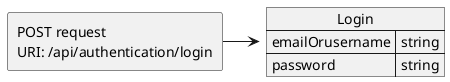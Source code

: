 @startuml Login request
allowmixing

agent "POST request \nURI: /api/authentication/login"
  json "Login" as J {
    "emailOrusername": "string",
    "password": "string"
  }

"POST request \nURI: /api/authentication/login" -> J 
@enduml